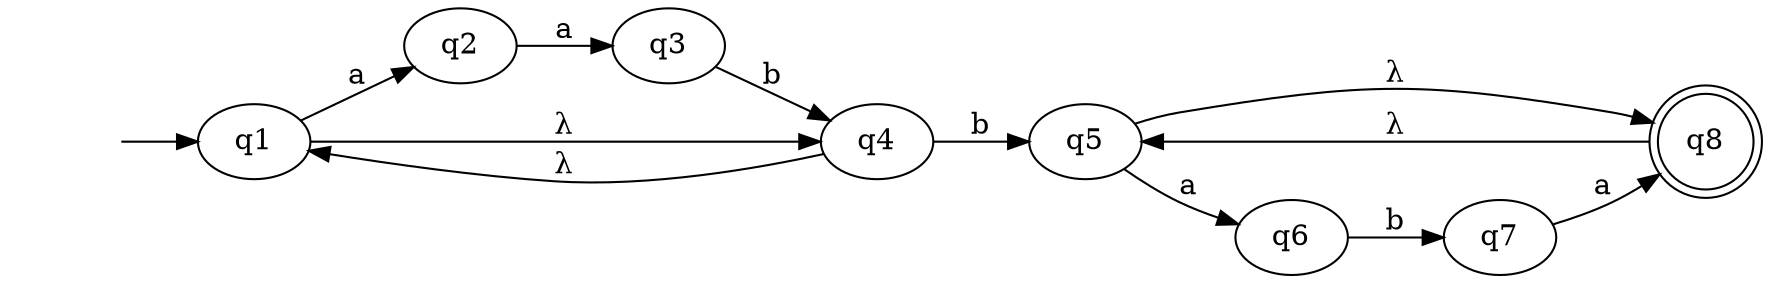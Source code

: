 digraph {
    rankdir = LR
    "" [shape = none]
    q8 [shape = "doublecircle" ]
    "" -> q1
    q1 -> q2 [label = "a"]
    q2 -> q3 [label = "a"]
    q3 -> q4 [label = "b"]
    q1 -> q4 [label = "λ"]
    q4 -> q1 [label = "λ"]
    q4 -> q5 [label = "b"]
    q5 -> q6 [label = "a"]
    q6 -> q7 [label = "b"]
    q7 -> q8 [label = "a"]
    q5 -> q8 [label = "λ"]
    q8 -> q5 [label = "λ"]
}